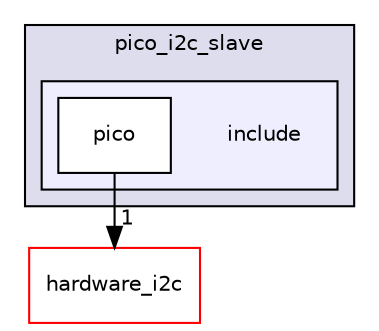 digraph "pico_i2c_slave/include" {
  compound=true
  node [ fontsize="10", fontname="Helvetica"];
  edge [ labelfontsize="10", labelfontname="Helvetica"];
  subgraph clusterdir_1c7f90ddee7792bc812cece7e1221d45 {
    graph [ bgcolor="#ddddee", pencolor="black", label="pico_i2c_slave" fontname="Helvetica", fontsize="10", URL="dir_1c7f90ddee7792bc812cece7e1221d45.html"]
  subgraph clusterdir_e639b115481453e77349016575e01b43 {
    graph [ bgcolor="#eeeeff", pencolor="black", label="" URL="dir_e639b115481453e77349016575e01b43.html"];
    dir_e639b115481453e77349016575e01b43 [shape=plaintext label="include"];
    dir_d9acb79b0dbcab1306dc325943cf060f [shape=box label="pico" color="black" fillcolor="white" style="filled" URL="dir_d9acb79b0dbcab1306dc325943cf060f.html"];
  }
  }
  dir_530b96b5c656eb30479af34adde28e10 [shape=box label="hardware_i2c" fillcolor="white" style="filled" color="red" URL="dir_530b96b5c656eb30479af34adde28e10.html"];
  dir_d9acb79b0dbcab1306dc325943cf060f->dir_530b96b5c656eb30479af34adde28e10 [headlabel="1", labeldistance=1.5 headhref="dir_000155_000081.html"];
}
